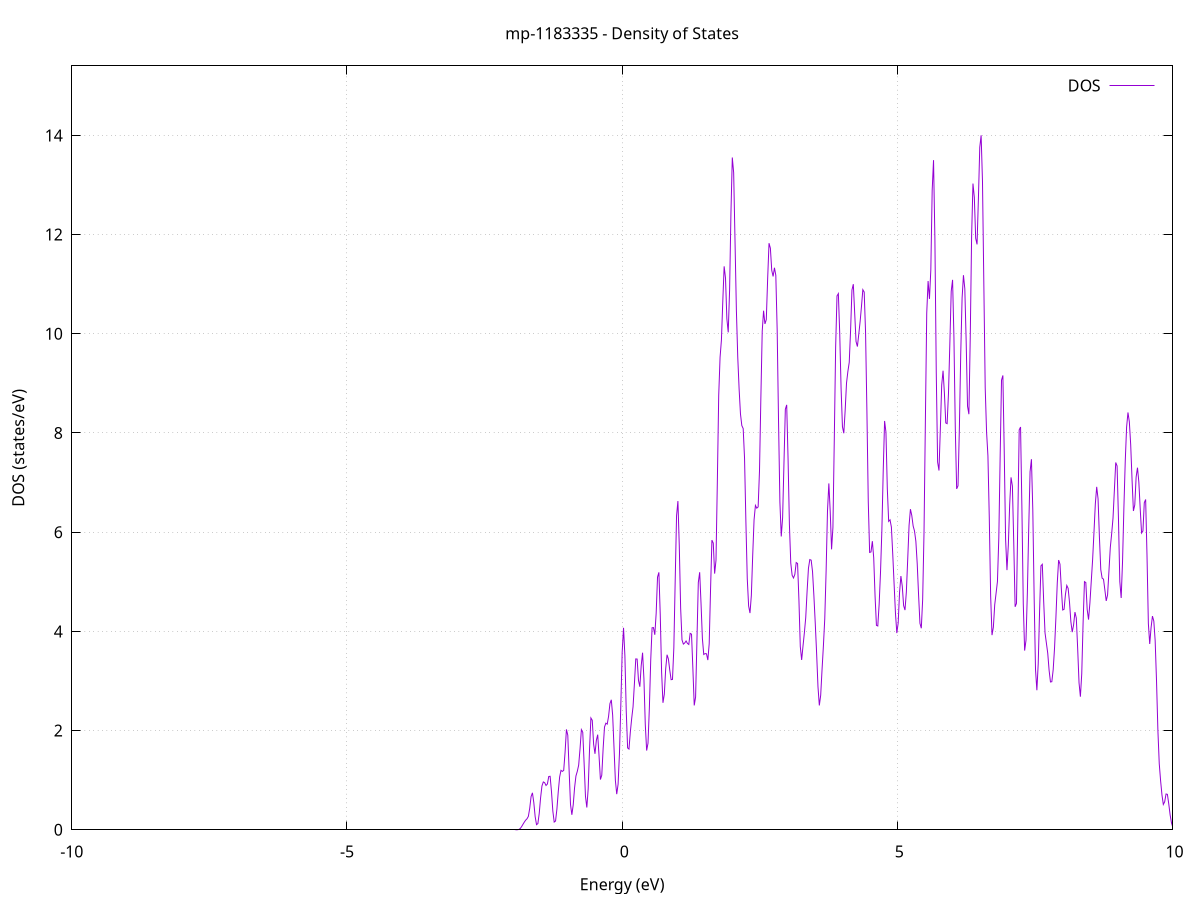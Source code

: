 set title 'mp-1183335 - Density of States'
set xlabel 'Energy (eV)'
set ylabel 'DOS (states/eV)'
set grid
set xrange [-10:10]
set yrange [0:15.402]
set xzeroaxis lt -1
set terminal png size 800,600
set output 'mp-1183335_dos_gnuplot.png'
plot '-' using 1:2 with lines title 'DOS'
-37.230600 0.000000
-37.205900 0.000000
-37.181200 0.000000
-37.156500 0.000000
-37.131800 0.000000
-37.107100 0.000000
-37.082400 0.000000
-37.057600 0.000000
-37.032900 0.000000
-37.008200 0.000000
-36.983500 0.000000
-36.958800 0.000000
-36.934100 0.000000
-36.909400 0.000000
-36.884700 0.000000
-36.860000 0.000000
-36.835300 0.000000
-36.810600 0.000000
-36.785900 0.000000
-36.761200 0.000000
-36.736500 0.000000
-36.711800 0.000000
-36.687100 0.000000
-36.662400 0.000000
-36.637700 0.000000
-36.612900 0.000000
-36.588200 0.000000
-36.563500 0.000000
-36.538800 0.000000
-36.514100 0.000000
-36.489400 0.000000
-36.464700 0.000000
-36.440000 0.000000
-36.415300 0.000000
-36.390600 0.000000
-36.365900 0.000000
-36.341200 0.000000
-36.316500 0.000000
-36.291800 0.000000
-36.267100 0.000000
-36.242400 0.000000
-36.217700 0.000000
-36.193000 0.000000
-36.168200 0.000000
-36.143500 0.000000
-36.118800 0.000000
-36.094100 0.000000
-36.069400 0.000000
-36.044700 0.000000
-36.020000 0.000000
-35.995300 0.000000
-35.970600 0.000000
-35.945900 0.000000
-35.921200 0.000000
-35.896500 0.000000
-35.871800 0.000000
-35.847100 0.000000
-35.822400 0.000000
-35.797700 0.000000
-35.773000 0.000000
-35.748300 0.000000
-35.723600 0.000000
-35.698800 0.000000
-35.674100 0.000000
-35.649400 0.000000
-35.624700 0.000000
-35.600000 0.000000
-35.575300 0.000000
-35.550600 0.000000
-35.525900 0.000000
-35.501200 0.000000
-35.476500 0.000000
-35.451800 0.000000
-35.427100 0.000000
-35.402400 0.000000
-35.377700 0.000000
-35.353000 0.000000
-35.328300 0.000000
-35.303600 0.000000
-35.278900 0.000000
-35.254100 0.000000
-35.229400 0.000000
-35.204700 0.000000
-35.180000 0.000000
-35.155300 0.000100
-35.130600 0.001700
-35.105900 0.030200
-35.081200 0.338300
-35.056500 2.387200
-35.031800 10.662200
-35.007100 30.281800
-34.982400 54.953800
-34.957700 64.008300
-34.933000 48.020000
-34.908300 23.248700
-34.883600 7.263300
-34.858900 1.461100
-34.834200 0.188500
-34.809400 0.015500
-34.784700 0.000800
-34.760000 0.000000
-34.735300 0.000000
-34.710600 0.000000
-34.685900 0.000000
-34.661200 0.000000
-34.636500 0.000000
-34.611800 0.000000
-34.587100 0.000000
-34.562400 0.000000
-34.537700 0.000000
-34.513000 0.000000
-34.488300 0.000000
-34.463600 0.000000
-34.438900 0.000000
-34.414200 0.000000
-34.389500 0.000000
-34.364800 0.000000
-34.340000 0.000000
-34.315300 0.000000
-34.290600 0.000000
-34.265900 0.000000
-34.241200 0.000000
-34.216500 0.000000
-34.191800 0.000000
-34.167100 0.000000
-34.142400 0.000000
-34.117700 0.000000
-34.093000 0.000000
-34.068300 0.000000
-34.043600 0.000000
-34.018900 0.000000
-33.994200 0.000000
-33.969500 0.000000
-33.944800 0.000000
-33.920100 0.000000
-33.895300 0.000000
-33.870600 0.000000
-33.845900 0.000000
-33.821200 0.000000
-33.796500 0.000000
-33.771800 0.000000
-33.747100 0.000000
-33.722400 0.000000
-33.697700 0.000000
-33.673000 0.000000
-33.648300 0.000000
-33.623600 0.000000
-33.598900 0.000000
-33.574200 0.000000
-33.549500 0.000000
-33.524800 0.000000
-33.500100 0.000000
-33.475400 0.000000
-33.450600 0.000000
-33.425900 0.000000
-33.401200 0.000000
-33.376500 0.000000
-33.351800 0.000000
-33.327100 0.000000
-33.302400 0.000000
-33.277700 0.000000
-33.253000 0.000000
-33.228300 0.000000
-33.203600 0.000000
-33.178900 0.000000
-33.154200 0.000000
-33.129500 0.000000
-33.104800 0.000000
-33.080100 0.000000
-33.055400 0.000000
-33.030700 0.000000
-33.006000 0.000000
-32.981200 0.000000
-32.956500 0.000000
-32.931800 0.000000
-32.907100 0.000000
-32.882400 0.000000
-32.857700 0.000000
-32.833000 0.000000
-32.808300 0.000000
-32.783600 0.000000
-32.758900 0.000000
-32.734200 0.000000
-32.709500 0.000000
-32.684800 0.000000
-32.660100 0.000000
-32.635400 0.000000
-32.610700 0.000000
-32.586000 0.000000
-32.561300 0.000000
-32.536500 0.000000
-32.511800 0.000000
-32.487100 0.000000
-32.462400 0.000000
-32.437700 0.000000
-32.413000 0.000000
-32.388300 0.000000
-32.363600 0.000000
-32.338900 0.000000
-32.314200 0.000000
-32.289500 0.000000
-32.264800 0.000000
-32.240100 0.000000
-32.215400 0.000000
-32.190700 0.000000
-32.166000 0.000000
-32.141300 0.000000
-32.116600 0.000000
-32.091900 0.000000
-32.067100 0.000000
-32.042400 0.000000
-32.017700 0.000000
-31.993000 0.000000
-31.968300 0.000000
-31.943600 0.000000
-31.918900 0.000000
-31.894200 0.000000
-31.869500 0.000000
-31.844800 0.000000
-31.820100 0.000000
-31.795400 0.000000
-31.770700 0.000000
-31.746000 0.000000
-31.721300 0.000000
-31.696600 0.000000
-31.671900 0.000000
-31.647200 0.000000
-31.622400 0.000000
-31.597700 0.000000
-31.573000 0.000000
-31.548300 0.000000
-31.523600 0.000000
-31.498900 0.000000
-31.474200 0.000000
-31.449500 0.000000
-31.424800 0.000000
-31.400100 0.000000
-31.375400 0.000000
-31.350700 0.000000
-31.326000 0.000000
-31.301300 0.000000
-31.276600 0.000000
-31.251900 0.000000
-31.227200 0.000000
-31.202500 0.000000
-31.177700 0.000000
-31.153000 0.000000
-31.128300 0.000000
-31.103600 0.000000
-31.078900 0.000000
-31.054200 0.000000
-31.029500 0.000000
-31.004800 0.000000
-30.980100 0.000000
-30.955400 0.000000
-30.930700 0.000000
-30.906000 0.000000
-30.881300 0.000000
-30.856600 0.000000
-30.831900 0.000000
-30.807200 0.000000
-30.782500 0.000000
-30.757800 0.000000
-30.733100 0.000000
-30.708300 0.000000
-30.683600 0.000000
-30.658900 0.000000
-30.634200 0.000000
-30.609500 0.000000
-30.584800 0.000000
-30.560100 0.000000
-30.535400 0.000000
-30.510700 0.000000
-30.486000 0.000000
-30.461300 0.000000
-30.436600 0.000000
-30.411900 0.000000
-30.387200 0.000000
-30.362500 0.000000
-30.337800 0.000000
-30.313100 0.000000
-30.288400 0.000000
-30.263600 0.000000
-30.238900 0.000000
-30.214200 0.000000
-30.189500 0.000000
-30.164800 0.000000
-30.140100 0.000000
-30.115400 0.000000
-30.090700 0.000000
-30.066000 0.000000
-30.041300 0.000000
-30.016600 0.000000
-29.991900 0.000000
-29.967200 0.000000
-29.942500 0.000000
-29.917800 0.000000
-29.893100 0.000000
-29.868400 0.000000
-29.843700 0.000000
-29.818900 0.000000
-29.794200 0.000000
-29.769500 0.000000
-29.744800 0.000000
-29.720100 0.000000
-29.695400 0.000000
-29.670700 0.000000
-29.646000 0.000000
-29.621300 0.000000
-29.596600 0.000000
-29.571900 0.000000
-29.547200 0.000000
-29.522500 0.000000
-29.497800 0.000000
-29.473100 0.000000
-29.448400 0.000000
-29.423700 0.000000
-29.399000 0.000000
-29.374300 0.000000
-29.349500 0.000000
-29.324800 0.000000
-29.300100 0.000000
-29.275400 0.000000
-29.250700 0.000000
-29.226000 0.000000
-29.201300 0.000000
-29.176600 0.000000
-29.151900 0.000000
-29.127200 0.000000
-29.102500 0.000000
-29.077800 0.000000
-29.053100 0.000000
-29.028400 0.000000
-29.003700 0.000000
-28.979000 0.000000
-28.954300 0.000000
-28.929600 0.000000
-28.904800 0.000000
-28.880100 0.000000
-28.855400 0.000000
-28.830700 0.000000
-28.806000 0.000000
-28.781300 0.000000
-28.756600 0.000000
-28.731900 0.000000
-28.707200 0.000000
-28.682500 0.000000
-28.657800 0.000000
-28.633100 0.000000
-28.608400 0.000000
-28.583700 0.000000
-28.559000 0.000000
-28.534300 0.000000
-28.509600 0.000000
-28.484900 0.000000
-28.460100 0.000000
-28.435400 0.000000
-28.410700 0.000000
-28.386000 0.000000
-28.361300 0.000000
-28.336600 0.000000
-28.311900 0.000000
-28.287200 0.000000
-28.262500 0.000000
-28.237800 0.000000
-28.213100 0.000000
-28.188400 0.000000
-28.163700 0.000000
-28.139000 0.000000
-28.114300 0.000000
-28.089600 0.000000
-28.064900 0.000000
-28.040200 0.000000
-28.015500 0.000000
-27.990700 0.000000
-27.966000 0.000000
-27.941300 0.000000
-27.916600 0.000000
-27.891900 0.000000
-27.867200 0.000000
-27.842500 0.000000
-27.817800 0.000000
-27.793100 0.000000
-27.768400 0.000000
-27.743700 0.000000
-27.719000 0.000000
-27.694300 0.000000
-27.669600 0.000000
-27.644900 0.000000
-27.620200 0.000000
-27.595500 0.000000
-27.570800 0.000000
-27.546000 0.000000
-27.521300 0.000000
-27.496600 0.000000
-27.471900 0.000000
-27.447200 0.000000
-27.422500 0.000000
-27.397800 0.000000
-27.373100 0.000000
-27.348400 0.000000
-27.323700 0.000400
-27.299000 0.007900
-27.274300 0.096700
-27.249600 0.733500
-27.224900 3.470400
-27.200200 10.258600
-27.175500 18.962600
-27.150800 21.930800
-27.126100 15.871700
-27.101400 7.185700
-27.076600 2.033700
-27.051900 0.359400
-27.027200 0.039600
-27.002500 0.002700
-26.977800 0.000100
-26.953100 0.000000
-26.928400 0.000000
-26.903700 0.000000
-26.879000 0.000000
-26.854300 0.000000
-26.829600 0.000000
-26.804900 0.000000
-26.780200 0.000000
-26.755500 0.000000
-26.730800 0.000000
-26.706100 0.000000
-26.681400 0.000000
-26.656700 0.000000
-26.631900 0.000000
-26.607200 0.000000
-26.582500 0.000000
-26.557800 0.000000
-26.533100 0.000000
-26.508400 0.000000
-26.483700 0.000000
-26.459000 0.000000
-26.434300 0.000000
-26.409600 0.000000
-26.384900 0.000000
-26.360200 0.000000
-26.335500 0.000000
-26.310800 0.000000
-26.286100 0.000000
-26.261400 0.000000
-26.236700 0.000000
-26.212000 0.000000
-26.187200 0.000000
-26.162500 0.000000
-26.137800 0.000000
-26.113100 0.000000
-26.088400 0.000000
-26.063700 0.000000
-26.039000 0.000000
-26.014300 0.000000
-25.989600 0.000000
-25.964900 0.000000
-25.940200 0.000000
-25.915500 0.000000
-25.890800 0.000000
-25.866100 0.000000
-25.841400 0.000000
-25.816700 0.000000
-25.792000 0.000000
-25.767300 0.000000
-25.742600 0.000000
-25.717800 0.000000
-25.693100 0.000000
-25.668400 0.000000
-25.643700 0.000000
-25.619000 0.000000
-25.594300 0.000000
-25.569600 0.000000
-25.544900 0.000000
-25.520200 0.000000
-25.495500 0.000000
-25.470800 0.000000
-25.446100 0.000000
-25.421400 0.000000
-25.396700 0.000000
-25.372000 0.000000
-25.347300 0.000000
-25.322600 0.000000
-25.297900 0.000000
-25.273100 0.000000
-25.248400 0.000000
-25.223700 0.000000
-25.199000 0.000000
-25.174300 0.000000
-25.149600 0.000000
-25.124900 0.000000
-25.100200 0.000000
-25.075500 0.000000
-25.050800 0.000000
-25.026100 0.000000
-25.001400 0.000000
-24.976700 0.000000
-24.952000 0.000000
-24.927300 0.000000
-24.902600 0.000000
-24.877900 0.000000
-24.853200 0.000000
-24.828400 0.000000
-24.803700 0.000000
-24.779000 0.000000
-24.754300 0.000000
-24.729600 0.000000
-24.704900 0.000000
-24.680200 0.000000
-24.655500 0.000000
-24.630800 0.000000
-24.606100 0.000000
-24.581400 0.000000
-24.556700 0.000000
-24.532000 0.000000
-24.507300 0.000000
-24.482600 0.000000
-24.457900 0.000000
-24.433200 0.000000
-24.408500 0.000000
-24.383800 0.000000
-24.359000 0.000000
-24.334300 0.000000
-24.309600 0.000000
-24.284900 0.000000
-24.260200 0.000000
-24.235500 0.000000
-24.210800 0.000000
-24.186100 0.000000
-24.161400 0.000000
-24.136700 0.000000
-24.112000 0.000000
-24.087300 0.000000
-24.062600 0.000000
-24.037900 0.000000
-24.013200 0.000000
-23.988500 0.000000
-23.963800 0.000000
-23.939100 0.000000
-23.914300 0.000000
-23.889600 0.000000
-23.864900 0.000000
-23.840200 0.000000
-23.815500 0.000000
-23.790800 0.000000
-23.766100 0.000000
-23.741400 0.000000
-23.716700 0.000000
-23.692000 0.000000
-23.667300 0.000000
-23.642600 0.000000
-23.617900 0.000000
-23.593200 0.000000
-23.568500 0.000000
-23.543800 0.000000
-23.519100 0.000000
-23.494400 0.000000
-23.469600 0.000000
-23.444900 0.000000
-23.420200 0.000000
-23.395500 0.000000
-23.370800 0.000000
-23.346100 0.000000
-23.321400 0.000000
-23.296700 0.000000
-23.272000 0.000000
-23.247300 0.000000
-23.222600 0.000000
-23.197900 0.000000
-23.173200 0.000000
-23.148500 0.000000
-23.123800 0.000000
-23.099100 0.000000
-23.074400 0.000000
-23.049700 0.000000
-23.025000 0.000000
-23.000200 0.000000
-22.975500 0.000000
-22.950800 0.000000
-22.926100 0.000000
-22.901400 0.000000
-22.876700 0.000000
-22.852000 0.000000
-22.827300 0.000000
-22.802600 0.000000
-22.777900 0.000000
-22.753200 0.000000
-22.728500 0.000000
-22.703800 0.000000
-22.679100 0.000000
-22.654400 0.000000
-22.629700 0.000000
-22.605000 0.000000
-22.580300 0.000000
-22.555500 0.000000
-22.530800 0.000000
-22.506100 0.000000
-22.481400 0.000000
-22.456700 0.000000
-22.432000 0.000000
-22.407300 0.000000
-22.382600 0.000000
-22.357900 0.000000
-22.333200 0.000000
-22.308500 0.000000
-22.283800 0.000000
-22.259100 0.000000
-22.234400 0.000000
-22.209700 0.000000
-22.185000 0.000000
-22.160300 0.000000
-22.135600 0.000000
-22.110900 0.000000
-22.086100 0.000000
-22.061400 0.000000
-22.036700 0.000000
-22.012000 0.000000
-21.987300 0.000000
-21.962600 0.000000
-21.937900 0.000000
-21.913200 0.000000
-21.888500 0.000000
-21.863800 0.000000
-21.839100 0.000000
-21.814400 0.000000
-21.789700 0.000000
-21.765000 0.000000
-21.740300 0.000000
-21.715600 0.000000
-21.690900 0.000000
-21.666200 0.000000
-21.641400 0.000000
-21.616700 0.000000
-21.592000 0.000000
-21.567300 0.000000
-21.542600 0.000000
-21.517900 0.000000
-21.493200 0.000000
-21.468500 0.000000
-21.443800 0.000000
-21.419100 0.000000
-21.394400 0.000000
-21.369700 0.000000
-21.345000 0.000000
-21.320300 0.000000
-21.295600 0.000000
-21.270900 0.000000
-21.246200 0.000000
-21.221500 0.000000
-21.196700 0.000000
-21.172000 0.000000
-21.147300 0.000000
-21.122600 0.000000
-21.097900 0.000000
-21.073200 0.000000
-21.048500 0.000000
-21.023800 0.000000
-20.999100 0.000000
-20.974400 0.000000
-20.949700 0.000000
-20.925000 0.000000
-20.900300 0.000000
-20.875600 0.000000
-20.850900 0.000000
-20.826200 0.000000
-20.801500 0.000000
-20.776800 0.000000
-20.752100 0.000000
-20.727300 0.000000
-20.702600 0.000000
-20.677900 0.000000
-20.653200 0.000000
-20.628500 0.000000
-20.603800 0.000000
-20.579100 0.000000
-20.554400 0.000000
-20.529700 0.000000
-20.505000 0.000000
-20.480300 0.000000
-20.455600 0.000000
-20.430900 0.000000
-20.406200 0.000000
-20.381500 0.000000
-20.356800 0.000000
-20.332100 0.000000
-20.307400 0.000000
-20.282600 0.000000
-20.257900 0.000000
-20.233200 0.000000
-20.208500 0.000000
-20.183800 0.000000
-20.159100 0.000000
-20.134400 0.000000
-20.109700 0.000000
-20.085000 0.000000
-20.060300 0.000000
-20.035600 0.000000
-20.010900 0.000000
-19.986200 0.000000
-19.961500 0.000000
-19.936800 0.000000
-19.912100 0.000000
-19.887400 0.000000
-19.862700 0.000000
-19.837900 0.000000
-19.813200 0.000000
-19.788500 0.000000
-19.763800 0.000000
-19.739100 0.000000
-19.714400 0.000000
-19.689700 0.000000
-19.665000 0.000000
-19.640300 0.000000
-19.615600 0.000000
-19.590900 0.000000
-19.566200 0.000000
-19.541500 0.000000
-19.516800 0.000000
-19.492100 0.000000
-19.467400 0.000000
-19.442700 0.000000
-19.418000 0.000000
-19.393300 0.000000
-19.368500 0.000000
-19.343800 0.000000
-19.319100 0.000000
-19.294400 0.000000
-19.269700 0.000000
-19.245000 0.000000
-19.220300 0.000000
-19.195600 0.000000
-19.170900 0.000000
-19.146200 0.000000
-19.121500 0.000000
-19.096800 0.000000
-19.072100 0.000000
-19.047400 0.000000
-19.022700 0.000000
-18.998000 0.000000
-18.973300 0.000000
-18.948600 0.000000
-18.923800 0.000000
-18.899100 0.000000
-18.874400 0.000000
-18.849700 0.000000
-18.825000 0.000000
-18.800300 0.000000
-18.775600 0.000000
-18.750900 0.000000
-18.726200 0.000000
-18.701500 0.000000
-18.676800 0.000000
-18.652100 0.000000
-18.627400 0.000000
-18.602700 0.000000
-18.578000 0.000000
-18.553300 0.000000
-18.528600 0.000000
-18.503900 0.000000
-18.479100 0.000000
-18.454400 0.000000
-18.429700 0.000000
-18.405000 0.000000
-18.380300 0.000000
-18.355600 0.000000
-18.330900 0.000000
-18.306200 0.000000
-18.281500 0.000000
-18.256800 0.000000
-18.232100 0.000000
-18.207400 0.000000
-18.182700 0.000000
-18.158000 0.000000
-18.133300 0.000000
-18.108600 0.000000
-18.083900 0.000000
-18.059200 0.000000
-18.034500 0.000000
-18.009700 0.000000
-17.985000 0.000000
-17.960300 0.000000
-17.935600 0.000000
-17.910900 0.000000
-17.886200 0.000000
-17.861500 0.000000
-17.836800 0.000000
-17.812100 0.000000
-17.787400 0.000000
-17.762700 0.000000
-17.738000 0.000000
-17.713300 0.000000
-17.688600 0.000000
-17.663900 0.000000
-17.639200 0.000000
-17.614500 0.000000
-17.589800 0.000000
-17.565000 0.000000
-17.540300 0.000000
-17.515600 0.000000
-17.490900 0.000000
-17.466200 0.000000
-17.441500 0.000000
-17.416800 0.000000
-17.392100 0.000000
-17.367400 0.000000
-17.342700 0.000000
-17.318000 0.000000
-17.293300 0.000000
-17.268600 0.000000
-17.243900 0.000800
-17.219200 0.013400
-17.194500 0.153800
-17.169800 1.160600
-17.145100 5.850600
-17.120400 20.022200
-17.095600 47.658300
-17.070900 82.212600
-17.046200 110.170700
-17.021500 125.225200
-16.996800 125.685900
-16.972100 105.019000
-16.947400 66.057500
-16.922700 28.995600
-16.898000 8.508800
-16.873300 1.631100
-16.848600 0.201500
-16.823900 0.015900
-16.799200 0.000800
-16.774500 0.000000
-16.749800 0.000000
-16.725100 0.000000
-16.700400 0.000000
-16.675700 0.000000
-16.650900 0.000000
-16.626200 0.000000
-16.601500 0.000000
-16.576800 0.000000
-16.552100 0.000000
-16.527400 0.000000
-16.502700 0.000000
-16.478000 0.000000
-16.453300 0.000000
-16.428600 0.000000
-16.403900 0.000000
-16.379200 0.000000
-16.354500 0.000000
-16.329800 0.000000
-16.305100 0.000000
-16.280400 0.000000
-16.255700 0.000000
-16.231000 0.000000
-16.206200 0.000000
-16.181500 0.000000
-16.156800 0.000000
-16.132100 0.000000
-16.107400 0.000000
-16.082700 0.000000
-16.058000 0.000000
-16.033300 0.000000
-16.008600 0.000000
-15.983900 0.000000
-15.959200 0.000000
-15.934500 0.000000
-15.909800 0.000000
-15.885100 0.000000
-15.860400 0.000000
-15.835700 0.000000
-15.811000 0.000000
-15.786300 0.000000
-15.761600 0.000000
-15.736800 0.000000
-15.712100 0.000000
-15.687400 0.000000
-15.662700 0.000000
-15.638000 0.000000
-15.613300 0.000000
-15.588600 0.000000
-15.563900 0.000000
-15.539200 0.000000
-15.514500 0.000000
-15.489800 0.000000
-15.465100 0.000000
-15.440400 0.000000
-15.415700 0.000000
-15.391000 0.000000
-15.366300 0.000000
-15.341600 0.000000
-15.316900 0.000000
-15.292100 0.000000
-15.267400 0.000000
-15.242700 0.000000
-15.218000 0.000000
-15.193300 0.000000
-15.168600 0.000000
-15.143900 0.000000
-15.119200 0.000000
-15.094500 0.000000
-15.069800 0.000000
-15.045100 0.000000
-15.020400 0.000000
-14.995700 0.000000
-14.971000 0.000000
-14.946300 0.000000
-14.921600 0.000000
-14.896900 0.000000
-14.872200 0.000000
-14.847400 0.000000
-14.822700 0.000000
-14.798000 0.000000
-14.773300 0.000000
-14.748600 0.000000
-14.723900 0.000000
-14.699200 0.000000
-14.674500 0.000000
-14.649800 0.000000
-14.625100 0.000000
-14.600400 0.000000
-14.575700 0.000000
-14.551000 0.000000
-14.526300 0.000000
-14.501600 0.000000
-14.476900 0.000000
-14.452200 0.000000
-14.427500 0.000000
-14.402800 0.000000
-14.378000 0.000000
-14.353300 0.000000
-14.328600 0.000000
-14.303900 0.000000
-14.279200 0.000000
-14.254500 0.000000
-14.229800 0.000000
-14.205100 0.000000
-14.180400 0.000000
-14.155700 0.000000
-14.131000 0.000000
-14.106300 0.000000
-14.081600 0.000000
-14.056900 0.000000
-14.032200 0.000000
-14.007500 0.000000
-13.982800 0.000000
-13.958100 0.000000
-13.933300 0.000000
-13.908600 0.000000
-13.883900 0.000000
-13.859200 0.000000
-13.834500 0.000000
-13.809800 0.000000
-13.785100 0.000000
-13.760400 0.000000
-13.735700 0.000000
-13.711000 0.000000
-13.686300 0.000000
-13.661600 0.000000
-13.636900 0.000000
-13.612200 0.000000
-13.587500 0.000000
-13.562800 0.000000
-13.538100 0.000000
-13.513400 0.000000
-13.488600 0.000000
-13.463900 0.000000
-13.439200 0.000000
-13.414500 0.000000
-13.389800 0.000000
-13.365100 0.000000
-13.340400 0.000000
-13.315700 0.000000
-13.291000 0.000000
-13.266300 0.000000
-13.241600 0.000000
-13.216900 0.000000
-13.192200 0.000000
-13.167500 0.000000
-13.142800 0.000000
-13.118100 0.000000
-13.093400 0.000000
-13.068700 0.000000
-13.044000 0.000000
-13.019200 0.000000
-12.994500 0.000000
-12.969800 0.000000
-12.945100 0.000000
-12.920400 0.000000
-12.895700 0.000000
-12.871000 0.000000
-12.846300 0.000000
-12.821600 0.000000
-12.796900 0.000000
-12.772200 0.000000
-12.747500 0.000000
-12.722800 0.000000
-12.698100 0.000000
-12.673400 0.000000
-12.648700 0.000000
-12.624000 0.000000
-12.599300 0.000800
-12.574500 0.016200
-12.549800 0.204600
-12.525100 1.627700
-12.500400 8.164000
-12.475700 25.855600
-12.451000 51.766600
-12.426300 65.567000
-12.401600 52.543300
-12.376900 26.629000
-12.352200 8.526600
-12.327500 1.722500
-12.302800 0.219100
-12.278100 0.017500
-12.253400 0.000900
-12.228700 0.000000
-12.204000 0.000000
-12.179300 0.000000
-12.154600 0.000000
-12.129900 0.000000
-12.105100 0.000000
-12.080400 0.000000
-12.055700 0.000000
-12.031000 0.000000
-12.006300 0.000000
-11.981600 0.000000
-11.956900 0.000000
-11.932200 0.000000
-11.907500 0.000000
-11.882800 0.000000
-11.858100 0.000000
-11.833400 0.000000
-11.808700 0.000000
-11.784000 0.000000
-11.759300 0.000000
-11.734600 0.000000
-11.709900 0.000000
-11.685200 0.000000
-11.660400 0.000000
-11.635700 0.000000
-11.611000 0.000000
-11.586300 0.000000
-11.561600 0.000000
-11.536900 0.000000
-11.512200 0.000000
-11.487500 0.000000
-11.462800 0.000000
-11.438100 0.000000
-11.413400 0.000000
-11.388700 0.000000
-11.364000 0.000000
-11.339300 0.000000
-11.314600 0.000000
-11.289900 0.000000
-11.265200 0.000000
-11.240500 0.000000
-11.215700 0.000000
-11.191000 0.000000
-11.166300 0.000000
-11.141600 0.000000
-11.116900 0.000000
-11.092200 0.000000
-11.067500 0.000000
-11.042800 0.000000
-11.018100 0.000000
-10.993400 0.000000
-10.968700 0.000000
-10.944000 0.000000
-10.919300 0.000000
-10.894600 0.000000
-10.869900 0.000000
-10.845200 0.000000
-10.820500 0.000000
-10.795800 0.000000
-10.771100 0.000000
-10.746300 0.000000
-10.721600 0.000000
-10.696900 0.000000
-10.672200 0.000000
-10.647500 0.000000
-10.622800 0.000000
-10.598100 0.000000
-10.573400 0.000000
-10.548700 0.000000
-10.524000 0.000000
-10.499300 0.000000
-10.474600 0.000000
-10.449900 0.000000
-10.425200 0.000000
-10.400500 0.000000
-10.375800 0.000000
-10.351100 0.000000
-10.326400 0.000000
-10.301600 0.000000
-10.276900 0.000000
-10.252200 0.000000
-10.227500 0.000000
-10.202800 0.000000
-10.178100 0.000000
-10.153400 0.000000
-10.128700 0.000000
-10.104000 0.000000
-10.079300 0.000000
-10.054600 0.000000
-10.029900 0.000000
-10.005200 0.000000
-9.980500 0.000000
-9.955800 0.000000
-9.931100 0.000000
-9.906400 0.000000
-9.881700 0.000000
-9.856900 0.000000
-9.832200 0.000000
-9.807500 0.000000
-9.782800 0.000000
-9.758100 0.000000
-9.733400 0.000000
-9.708700 0.000000
-9.684000 0.000000
-9.659300 0.000000
-9.634600 0.000000
-9.609900 0.000000
-9.585200 0.000000
-9.560500 0.000000
-9.535800 0.000000
-9.511100 0.000000
-9.486400 0.000000
-9.461700 0.000000
-9.437000 0.000000
-9.412300 0.000000
-9.387500 0.000000
-9.362800 0.000000
-9.338100 0.000000
-9.313400 0.000000
-9.288700 0.000000
-9.264000 0.000000
-9.239300 0.000000
-9.214600 0.000000
-9.189900 0.000000
-9.165200 0.000000
-9.140500 0.000000
-9.115800 0.000000
-9.091100 0.000000
-9.066400 0.000000
-9.041700 0.000000
-9.017000 0.000000
-8.992300 0.000000
-8.967600 0.000000
-8.942800 0.000000
-8.918100 0.000000
-8.893400 0.000000
-8.868700 0.000000
-8.844000 0.000000
-8.819300 0.000000
-8.794600 0.000000
-8.769900 0.000000
-8.745200 0.000000
-8.720500 0.000000
-8.695800 0.000000
-8.671100 0.000000
-8.646400 0.000000
-8.621700 0.000000
-8.597000 0.000000
-8.572300 0.000000
-8.547600 0.000000
-8.522900 0.000000
-8.498100 0.000000
-8.473400 0.000000
-8.448700 0.000000
-8.424000 0.000000
-8.399300 0.000000
-8.374600 0.000000
-8.349900 0.000000
-8.325200 0.000000
-8.300500 0.000000
-8.275800 0.000000
-8.251100 0.000000
-8.226400 0.000000
-8.201700 0.000000
-8.177000 0.000000
-8.152300 0.000000
-8.127600 0.000000
-8.102900 0.000000
-8.078200 0.000000
-8.053500 0.000000
-8.028700 0.000000
-8.004000 0.000000
-7.979300 0.000000
-7.954600 0.000000
-7.929900 0.000000
-7.905200 0.000000
-7.880500 0.000000
-7.855800 0.000000
-7.831100 0.000000
-7.806400 0.000000
-7.781700 0.000000
-7.757000 0.000000
-7.732300 0.000000
-7.707600 0.000000
-7.682900 0.000000
-7.658200 0.000000
-7.633500 0.000000
-7.608800 0.000000
-7.584000 0.000000
-7.559300 0.000000
-7.534600 0.000000
-7.509900 0.000000
-7.485200 0.000000
-7.460500 0.000000
-7.435800 0.000000
-7.411100 0.000000
-7.386400 0.000000
-7.361700 0.000000
-7.337000 0.000000
-7.312300 0.000000
-7.287600 0.000000
-7.262900 0.000000
-7.238200 0.000000
-7.213500 0.000000
-7.188800 0.000000
-7.164100 0.000000
-7.139400 0.000000
-7.114600 0.000000
-7.089900 0.000000
-7.065200 0.000000
-7.040500 0.000000
-7.015800 0.000000
-6.991100 0.000000
-6.966400 0.000000
-6.941700 0.000000
-6.917000 0.000000
-6.892300 0.000000
-6.867600 0.000000
-6.842900 0.000000
-6.818200 0.000000
-6.793500 0.000000
-6.768800 0.000000
-6.744100 0.000000
-6.719400 0.000000
-6.694700 0.000000
-6.669900 0.000000
-6.645200 0.000000
-6.620500 0.000000
-6.595800 0.000000
-6.571100 0.000000
-6.546400 0.000000
-6.521700 0.000000
-6.497000 0.000000
-6.472300 0.000000
-6.447600 0.000000
-6.422900 0.000000
-6.398200 0.000000
-6.373500 0.000000
-6.348800 0.000000
-6.324100 0.000000
-6.299400 0.000000
-6.274700 0.000000
-6.250000 0.000000
-6.225200 0.000000
-6.200500 0.000000
-6.175800 0.000000
-6.151100 0.000000
-6.126400 0.000000
-6.101700 0.000000
-6.077000 0.000000
-6.052300 0.000000
-6.027600 0.000000
-6.002900 0.000000
-5.978200 0.000000
-5.953500 0.000000
-5.928800 0.000000
-5.904100 0.000000
-5.879400 0.000000
-5.854700 0.000000
-5.830000 0.000000
-5.805300 0.000000
-5.780600 0.000000
-5.755800 0.000000
-5.731100 0.000000
-5.706400 0.000000
-5.681700 0.000000
-5.657000 0.000000
-5.632300 0.000000
-5.607600 0.000000
-5.582900 0.000000
-5.558200 0.000000
-5.533500 0.000000
-5.508800 0.000000
-5.484100 0.000000
-5.459400 0.000000
-5.434700 0.000000
-5.410000 0.000000
-5.385300 0.000000
-5.360600 0.000000
-5.335900 0.000000
-5.311100 0.000000
-5.286400 0.000000
-5.261700 0.000000
-5.237000 0.000000
-5.212300 0.000000
-5.187600 0.000000
-5.162900 0.000000
-5.138200 0.000000
-5.113500 0.000000
-5.088800 0.000000
-5.064100 0.000000
-5.039400 0.000000
-5.014700 0.000000
-4.990000 0.000000
-4.965300 0.000000
-4.940600 0.000000
-4.915900 0.000000
-4.891200 0.000000
-4.866400 0.000000
-4.841700 0.000000
-4.817000 0.000000
-4.792300 0.000000
-4.767600 0.000000
-4.742900 0.000000
-4.718200 0.000000
-4.693500 0.000000
-4.668800 0.000000
-4.644100 0.000000
-4.619400 0.000000
-4.594700 0.000000
-4.570000 0.000000
-4.545300 0.000000
-4.520600 0.000000
-4.495900 0.000000
-4.471200 0.000000
-4.446500 0.000000
-4.421800 0.000000
-4.397000 0.000000
-4.372300 0.000000
-4.347600 0.000000
-4.322900 0.000000
-4.298200 0.000000
-4.273500 0.000000
-4.248800 0.000000
-4.224100 0.000000
-4.199400 0.000000
-4.174700 0.000000
-4.150000 0.000000
-4.125300 0.000000
-4.100600 0.000000
-4.075900 0.000000
-4.051200 0.000000
-4.026500 0.000000
-4.001800 0.000000
-3.977100 0.000000
-3.952300 0.000000
-3.927600 0.000000
-3.902900 0.000000
-3.878200 0.000000
-3.853500 0.000000
-3.828800 0.000000
-3.804100 0.000000
-3.779400 0.000000
-3.754700 0.000000
-3.730000 0.000000
-3.705300 0.000000
-3.680600 0.000000
-3.655900 0.000000
-3.631200 0.000000
-3.606500 0.000000
-3.581800 0.000000
-3.557100 0.000000
-3.532400 0.000000
-3.507600 0.000000
-3.482900 0.000000
-3.458200 0.000000
-3.433500 0.000000
-3.408800 0.000000
-3.384100 0.000000
-3.359400 0.000000
-3.334700 0.000000
-3.310000 0.000000
-3.285300 0.000000
-3.260600 0.000000
-3.235900 0.000000
-3.211200 0.000000
-3.186500 0.000000
-3.161800 0.000000
-3.137100 0.000000
-3.112400 0.000000
-3.087700 0.000000
-3.063000 0.000000
-3.038200 0.000000
-3.013500 0.000000
-2.988800 0.000000
-2.964100 0.000000
-2.939400 0.000000
-2.914700 0.000000
-2.890000 0.000000
-2.865300 0.000000
-2.840600 0.000000
-2.815900 0.000000
-2.791200 0.000000
-2.766500 0.000000
-2.741800 0.000000
-2.717100 0.000000
-2.692400 0.000000
-2.667700 0.000000
-2.643000 0.000000
-2.618300 0.000000
-2.593500 0.000000
-2.568800 0.000000
-2.544100 0.000000
-2.519400 0.000000
-2.494700 0.000000
-2.470000 0.000000
-2.445300 0.000000
-2.420600 0.000000
-2.395900 0.000000
-2.371200 0.000000
-2.346500 0.000000
-2.321800 0.000000
-2.297100 0.000000
-2.272400 0.000000
-2.247700 0.000000
-2.223000 0.000000
-2.198300 0.000000
-2.173600 0.000000
-2.148900 0.000000
-2.124100 0.000000
-2.099400 0.000000
-2.074700 0.000000
-2.050000 0.000000
-2.025300 0.000000
-2.000600 0.000000
-1.975900 0.000000
-1.951200 0.000000
-1.926500 0.000100
-1.901800 0.001000
-1.877100 0.006400
-1.852400 0.024600
-1.827700 0.061800
-1.803000 0.108500
-1.778300 0.153100
-1.753600 0.193500
-1.728900 0.221100
-1.704200 0.269800
-1.679400 0.432000
-1.654700 0.668800
-1.630000 0.745000
-1.605300 0.548700
-1.580600 0.264900
-1.555900 0.103400
-1.531200 0.124800
-1.506500 0.330700
-1.481800 0.645200
-1.457100 0.883600
-1.432400 0.964600
-1.407700 0.949100
-1.383000 0.892900
-1.358300 0.922900
-1.333600 1.074100
-1.308900 1.078600
-1.284200 0.773900
-1.259500 0.379100
-1.234700 0.155700
-1.210000 0.176700
-1.185300 0.417500
-1.160600 0.770700
-1.135900 1.063500
-1.111200 1.198100
-1.086500 1.176900
-1.061800 1.197500
-1.037100 1.560800
-1.012400 2.023600
-0.987700 1.907200
-0.963000 1.183200
-0.938300 0.509900
-0.913600 0.302200
-0.888900 0.502600
-0.864200 0.848200
-0.839500 1.084500
-0.814800 1.178700
-0.790100 1.301900
-0.765300 1.630300
-0.740600 2.018600
-0.715900 1.965800
-0.691200 1.349200
-0.666500 0.677500
-0.641800 0.448900
-0.617100 0.825600
-0.592400 1.622900
-0.567700 2.254500
-0.543000 2.207000
-0.518300 1.726000
-0.493600 1.531300
-0.468900 1.802500
-0.444200 1.917900
-0.419500 1.485800
-0.394800 1.012700
-0.370100 1.100600
-0.345400 1.638300
-0.320600 2.071800
-0.295900 2.149300
-0.271200 2.130300
-0.246500 2.286900
-0.221800 2.543500
-0.197100 2.620800
-0.172400 2.309900
-0.147700 1.652100
-0.123000 0.993800
-0.098300 0.718200
-0.073600 0.919500
-0.048900 1.532800
-0.024200 2.507400
0.000500 3.578800
0.025200 4.071400
0.049900 3.506100
0.074600 2.386500
0.099300 1.650600
0.124100 1.627300
0.148800 1.970000
0.173500 2.245900
0.198200 2.480800
0.222900 2.946700
0.247600 3.444900
0.272300 3.442100
0.297000 3.011900
0.321700 2.884200
0.346400 3.308600
0.371100 3.570500
0.395800 3.041900
0.420500 2.122800
0.445200 1.597500
0.469900 1.746600
0.494600 2.456800
0.519300 3.417000
0.544000 4.072600
0.568700 4.076600
0.593500 3.931900
0.618200 4.364100
0.642900 5.094700
0.667600 5.190200
0.692300 4.339800
0.717000 3.176400
0.741700 2.560200
0.766400 2.733400
0.791100 3.244000
0.815800 3.529100
0.840500 3.443200
0.865200 3.218600
0.889900 3.026100
0.914600 3.031600
0.939300 3.668200
0.964000 5.027600
0.988700 6.331800
1.013400 6.627600
1.038200 5.723600
1.062900 4.469200
1.087600 3.829200
1.112300 3.743700
1.137000 3.766500
1.161700 3.806100
1.186400 3.757700
1.211100 3.736000
1.235800 3.960000
1.260500 3.944500
1.285200 3.248300
1.309900 2.507400
1.334600 2.676100
1.359300 3.827400
1.384000 4.985900
1.408700 5.192600
1.433400 4.562100
1.458100 3.855200
1.482900 3.534300
1.507600 3.552300
1.532300 3.548500
1.557000 3.421400
1.581700 3.749000
1.606400 4.846900
1.631100 5.840500
1.655800 5.779900
1.680500 5.164800
1.705200 5.432200
1.729900 7.030300
1.754600 8.754900
1.779300 9.525000
1.804000 9.875500
1.828700 10.652300
1.853400 11.360200
1.878100 11.123000
1.902800 10.303300
1.927500 10.029100
1.952300 10.877700
1.977000 12.440800
2.001700 13.554500
2.026400 13.247700
2.051100 11.863200
2.075800 10.471300
2.100500 9.532100
2.125200 8.889700
2.149900 8.384400
2.174600 8.149700
2.199300 8.089900
2.224000 7.492000
2.248700 6.203500
2.273400 5.063900
2.298100 4.512200
2.322800 4.369300
2.347500 4.723500
2.372200 5.529900
2.397000 6.248400
2.421700 6.539400
2.446400 6.484400
2.471100 6.509700
2.495800 7.239800
2.520500 8.707000
2.545200 10.051500
2.569900 10.465700
2.594600 10.199500
2.619300 10.286800
2.644000 11.114100
2.668700 11.826900
2.693400 11.726100
2.718100 11.279700
2.742800 11.156700
2.767500 11.331100
2.792200 11.179500
2.816900 10.075000
2.841600 8.239600
2.866400 6.606400
2.891100 5.913700
2.915800 6.294200
2.940500 7.402700
2.965200 8.478200
2.989900 8.567200
3.014600 7.489100
3.039300 6.152000
3.064000 5.376400
3.088700 5.132100
3.113400 5.077000
3.138100 5.149800
3.162800 5.387600
3.187500 5.368700
3.212200 4.632300
3.236900 3.695900
3.261600 3.424400
3.286300 3.704500
3.311100 3.972600
3.335800 4.278100
3.360500 4.807700
3.385200 5.273700
3.409900 5.448400
3.434600 5.436200
3.459300 5.206500
3.484000 4.720000
3.508700 4.168200
3.533400 3.564600
3.558100 2.887200
3.582800 2.506800
3.607500 2.710400
3.632200 3.227800
3.656900 3.707000
3.681600 4.255900
3.706300 5.222100
3.731000 6.423700
3.755800 6.982800
3.780500 6.424900
3.805200 5.654100
3.829900 6.094600
3.854600 7.862100
3.879300 9.732900
3.904000 10.764400
3.928700 10.810700
3.953400 10.014800
3.978100 8.904100
4.002800 8.126600
4.027500 7.995200
4.052200 8.454900
4.076900 9.007500
4.101600 9.240600
4.126300 9.423700
4.151000 10.075400
4.175700 10.882900
4.200400 11.000600
4.225200 10.420800
4.249900 9.845900
4.274600 9.742800
4.299300 9.988200
4.324000 10.245400
4.348700 10.552800
4.373400 10.889900
4.398100 10.841700
4.422800 10.037100
4.447500 8.430500
4.472200 6.614200
4.496900 5.591800
4.521600 5.601300
4.546300 5.818600
4.571000 5.484000
4.595700 4.706700
4.620400 4.121400
4.645100 4.109300
4.669900 4.549500
4.694600 5.193500
4.719300 6.043900
4.744000 7.243000
4.768700 8.242200
4.793400 8.015700
4.818100 6.878000
4.842800 6.218400
4.867500 6.248800
4.892200 6.103600
4.916900 5.555600
4.941600 4.953600
4.966300 4.365100
4.991000 3.966100
5.015700 4.171000
5.040400 4.782500
5.065100 5.115600
5.089800 4.911800
5.114600 4.519600
5.139300 4.429400
5.164000 4.792100
5.188700 5.452300
5.213400 6.136200
5.238100 6.464200
5.262800 6.336800
5.287500 6.125000
5.312200 6.024000
5.336900 5.816700
5.361600 5.364200
5.386300 4.733200
5.411000 4.162500
5.435700 4.063300
5.460400 4.642200
5.485100 5.999500
5.509800 8.238100
5.534500 10.418200
5.559200 11.063900
5.584000 10.703900
5.608700 11.288700
5.633400 12.892400
5.658100 13.501400
5.682800 11.911200
5.707500 9.231600
5.732200 7.414100
5.756900 7.243500
5.781600 8.080100
5.806300 8.965300
5.831000 9.256000
5.855700 8.799800
5.880400 8.202500
5.905100 8.188600
5.929800 8.804800
5.954500 9.808400
5.979200 10.856400
6.003900 11.087700
6.028700 9.924600
6.053400 8.093100
6.078100 6.873200
6.102800 6.934900
6.127500 8.095000
6.152200 9.594800
6.176900 10.717900
6.201600 11.181400
6.226300 10.909400
6.251000 9.844300
6.275700 8.540000
6.300400 8.379100
6.325100 9.925200
6.349800 11.962600
6.374500 13.028800
6.399200 12.753100
6.423900 11.926600
6.448600 11.802800
6.473400 12.726300
6.498100 13.761400
6.522800 14.002000
6.547500 13.072000
6.572200 10.985400
6.596900 8.914600
6.621600 8.021200
6.646300 7.538800
6.671000 6.288200
6.695700 4.716300
6.720400 3.924600
6.745100 4.084300
6.769800 4.537000
6.794500 4.769500
6.819200 5.005400
6.843900 5.882100
6.868600 7.533500
6.893300 9.065800
6.918000 9.160600
6.942800 7.619300
6.967500 5.852800
6.992200 5.236000
7.016900 5.739400
7.041600 6.558000
7.066300 7.105000
7.091000 6.930100
7.115700 5.785200
7.140400 4.495900
7.165100 4.563800
7.189800 6.286400
7.214500 8.062600
7.239200 8.120400
7.263900 6.471300
7.288600 4.559600
7.313300 3.612800
7.338000 3.819000
7.362700 4.768700
7.387500 6.073800
7.412200 7.220800
7.436900 7.471500
7.461600 6.450700
7.486300 4.673900
7.511000 3.229100
7.535700 2.813600
7.560400 3.355100
7.585100 4.414900
7.609800 5.321000
7.634500 5.352400
7.659200 4.606500
7.683900 3.969000
7.708600 3.763400
7.733300 3.558100
7.758000 3.214300
7.782700 2.980200
7.807400 2.985600
7.832100 3.226500
7.856900 3.668900
7.881600 4.280400
7.906300 4.976500
7.931000 5.438300
7.955700 5.354900
7.980400 4.857600
8.005100 4.431500
8.029800 4.444700
8.054500 4.743000
8.079200 4.925700
8.103900 4.866900
8.128600 4.589000
8.153300 4.198000
8.178000 3.985300
8.202700 4.129600
8.227400 4.389000
8.252100 4.269400
8.276800 3.657400
8.301600 2.964800
8.326300 2.682800
8.351000 3.142500
8.375700 4.179200
8.400400 5.003000
8.425100 4.984500
8.449800 4.443600
8.474500 4.237200
8.499200 4.570400
8.523900 5.009700
8.548600 5.446500
8.573300 5.999300
8.598000 6.572700
8.622700 6.914000
8.647400 6.674000
8.672100 5.903100
8.696800 5.245700
8.721500 5.073200
8.746300 5.052800
8.771000 4.837500
8.795700 4.614200
8.820400 4.735500
8.845100 5.212200
8.869800 5.691200
8.894500 5.968600
8.919200 6.284600
8.943900 6.845200
8.968600 7.405100
8.993300 7.335200
9.018000 6.281300
9.042700 5.004300
9.067400 4.673600
9.092100 5.405400
9.116800 6.491600
9.141500 7.429500
9.166200 8.119700
9.190900 8.413600
9.215700 8.226700
9.240400 7.763800
9.265100 7.055400
9.289800 6.428100
9.314500 6.549300
9.339200 7.112100
9.363900 7.300500
9.388600 7.010800
9.413300 6.475700
9.438000 5.983300
9.462700 6.024400
9.487400 6.594400
9.512100 6.659500
9.536800 5.528000
9.561500 4.157600
9.586200 3.746200
9.610900 4.076400
9.635600 4.308100
9.660400 4.208500
9.685100 3.812200
9.709800 2.998200
9.734500 2.006500
9.759200 1.333400
9.783900 0.988100
9.808600 0.701500
9.833300 0.510500
9.858000 0.564200
9.882700 0.721600
9.907400 0.714200
9.932100 0.521400
9.956800 0.300900
9.981500 0.140200
10.006200 0.049000
10.030900 0.011800
10.055600 0.001800
10.080300 0.000200
10.105100 0.000000
10.129800 0.000000
10.154500 0.000000
10.179200 0.000000
10.203900 0.000000
10.228600 0.000000
10.253300 0.000000
10.278000 0.000000
10.302700 0.000000
10.327400 0.000000
10.352100 0.000000
10.376800 0.000000
10.401500 0.000000
10.426200 0.000000
10.450900 0.000000
10.475600 0.000000
10.500300 0.000000
10.525000 0.000000
10.549700 0.000000
10.574500 0.000000
10.599200 0.000000
10.623900 0.000000
10.648600 0.000000
10.673300 0.000000
10.698000 0.000000
10.722700 0.000000
10.747400 0.000000
10.772100 0.000000
10.796800 0.000000
10.821500 0.000000
10.846200 0.000000
10.870900 0.000000
10.895600 0.000000
10.920300 0.000000
10.945000 0.000000
10.969700 0.000000
10.994400 0.000000
11.019200 0.000000
11.043900 0.000000
11.068600 0.000000
11.093300 0.000000
11.118000 0.000000
11.142700 0.000000
11.167400 0.000000
11.192100 0.000000
11.216800 0.000000
11.241500 0.000000
11.266200 0.000000
11.290900 0.000000
11.315600 0.000000
11.340300 0.000000
11.365000 0.000000
11.389700 0.000000
11.414400 0.000000
11.439100 0.000000
11.463900 0.000000
11.488600 0.000000
11.513300 0.000000
11.538000 0.000000
11.562700 0.000000
11.587400 0.000000
11.612100 0.000000
11.636800 0.000000
11.661500 0.000000
11.686200 0.000000
11.710900 0.000000
11.735600 0.000000
11.760300 0.000000
11.785000 0.000000
11.809700 0.000000
11.834400 0.000000
11.859100 0.000000
11.883800 0.000000
11.908500 0.000000
11.933300 0.000000
11.958000 0.000000
11.982700 0.000000
12.007400 0.000000
12.032100 0.000000
12.056800 0.000000
12.081500 0.000000
12.106200 0.000000
12.130900 0.000000
12.155600 0.000000
12.180300 0.000000
e
